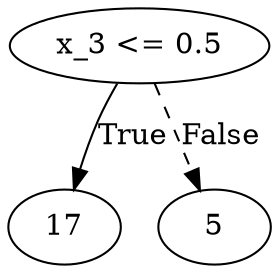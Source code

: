 digraph {
0 [label="x_3 <= 0.5"];
1 [label="17"];
0 -> 1 [label="True"];
2 [label="5"];
0 -> 2 [style="dashed", label="False"];

}